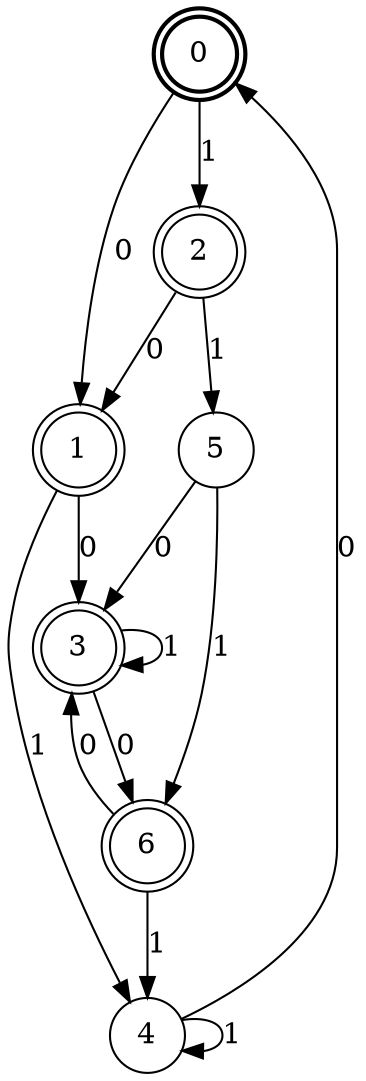 digraph Automat {
    node [shape = circle];
    0 [style = "bold"];
    0 [peripheries=2]
    0 -> 1 [label = "0"];
    0 -> 2 [label = "1"];
    1 [peripheries=2]
    1 -> 3 [label = "0"];
    1 -> 4 [label = "1"];
    2 [peripheries=2]
    2 -> 1 [label = "0"];
    2 -> 5 [label = "1"];
    3 [peripheries=2]
    3 -> 6 [label = "0"];
    3 -> 3 [label = "1"];
    4 -> 0 [label = "0"];
    4 -> 4 [label = "1"];
    5 -> 3 [label = "0"];
    5 -> 6 [label = "1"];
    6 [peripheries=2]
    6 -> 3 [label = "0"];
    6 -> 4 [label = "1"];
}

